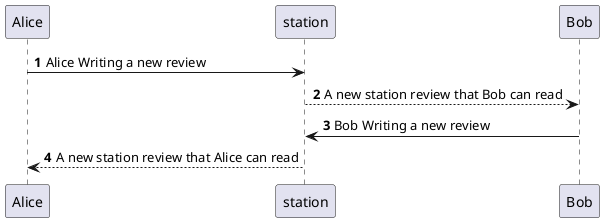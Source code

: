 @startuml
'https://plantuml.com/sequence-diagram

autonumber

Alice -> station: Alice Writing a new review
station --> Bob: A new station review that Bob can read
Bob -> station: Bob Writing a new review
Alice <-- station: A new station review that Alice can read

@enduml